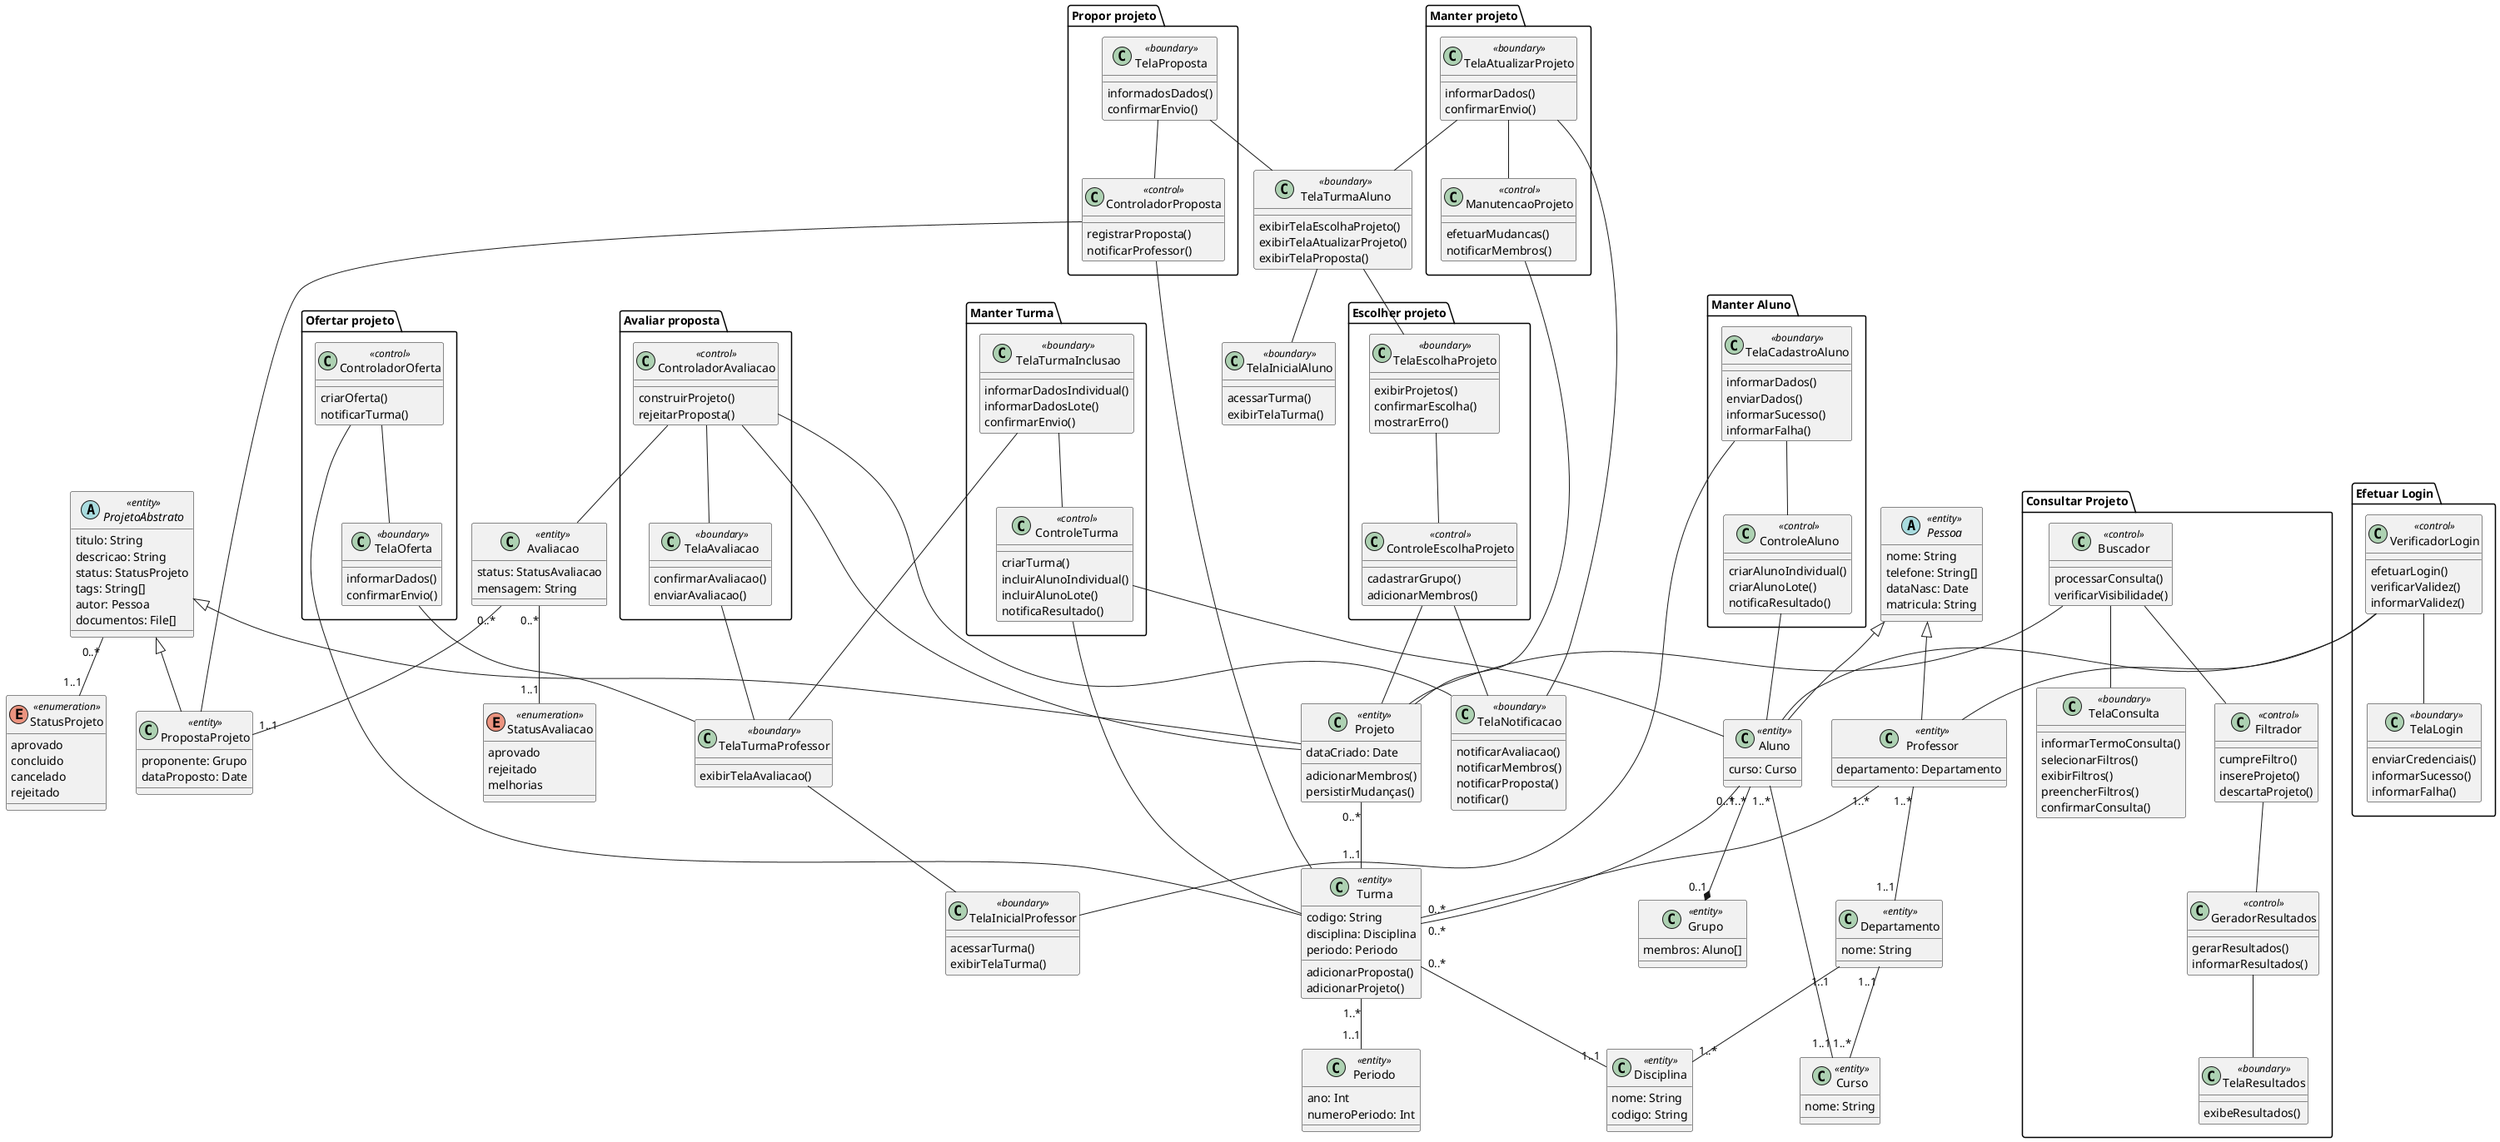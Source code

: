 @startuml
abstract class Pessoa <<entity>> {
  nome: String
  telefone: String[]
  dataNasc: Date
  matricula: String
}

class Departamento <<entity>> {
  nome: String
}

class Disciplina <<entity>> {
  nome: String
  codigo: String
}

class Curso <<entity>> {
  nome: String
}

class Professor <<entity>> {
  departamento: Departamento
}

class Aluno <<entity>> {
  curso: Curso
}

class Grupo <<entity>> {
  membros: Aluno[]
}

enum StatusProjeto <<enumeration>> {
  aprovado
  concluido
  cancelado
  rejeitado
}

abstract class ProjetoAbstrato <<entity>> {
  titulo: String
  descricao: String
  status: StatusProjeto
  tags: String[]
  autor: Pessoa
  documentos: File[]
}

class Projeto <<entity>> {
  dataCriado: Date
  adicionarMembros()
  persistirMudanças()
}

class Turma <<entity>> {
  codigo: String
  disciplina: Disciplina
  periodo: Periodo
  adicionarProposta()
  adicionarProjeto()
}

class Periodo <<entity>> {
  ano: Int
  numeroPeriodo: Int
}

class PropostaProjeto <<entity>> {
  proponente: Grupo
  dataProposto: Date
}

class Avaliacao <<entity>> {
  status: StatusAvaliacao
  mensagem: String
}

enum StatusAvaliacao <<enumeration>> {
  aprovado
  rejeitado
  melhorias
}

Avaliacao "0..*" -- "1..1" StatusAvaliacao
Avaliacao "0..*" -- "1..1" PropostaProjeto

Pessoa <|-- Professor
Pessoa <|-- Aluno

Aluno "1..*" --* "0..1" Grupo 
Aluno "0..*" -- "0..*" Turma
Aluno "1..*" -- "1..1" Curso

Professor "1..*" -- "1..1" Departamento
Professor "1..*" -- "0..*" Turma

Departamento "1..1" -- "1..*" Disciplina
Departamento "1..1" -- "1..*" Curso

Turma "1..*" -- "1..1" Periodo
Turma "0..*" -- "1..1" Disciplina

ProjetoAbstrato <|-- Projeto
ProjetoAbstrato <|-- PropostaProjeto

ProjetoAbstrato "0..*" -- "1..1" StatusProjeto
Projeto "0..*" -- "1..1" Turma

class TelaNotificacao <<boundary>> {
  notificarAvaliacao()
  notificarMembros()
  notificarProposta()
  notificar()
}

class TelaInicialAluno <<boundary>> {
  acessarTurma()
  exibirTelaTurma()
}

class TelaInicialProfessor <<boundary>> {
  acessarTurma()
  exibirTelaTurma()
}

class TelaTurmaAluno <<boundary>> {
  exibirTelaEscolhaProjeto()
  exibirTelaAtualizarProjeto()
  exibirTelaProposta()
}

class TelaTurmaProfessor <<boundary>> {
  exibirTelaAvaliacao()
}

TelaTurmaAluno -- TelaInicialAluno
TelaTurmaProfessor -- TelaInicialProfessor

package "Escolher projeto" {
  class TelaEscolhaProjeto <<boundary>> {
    exibirProjetos()
    confirmarEscolha()
    mostrarErro()
  }

  class ControleEscolhaProjeto <<control>> {
    cadastrarGrupo()
    adicionarMembros()
  }

  TelaTurmaAluno -- TelaEscolhaProjeto
  TelaEscolhaProjeto -- ControleEscolhaProjeto
  ControleEscolhaProjeto -- TelaNotificacao
  ControleEscolhaProjeto -- Projeto
}

package "Propor projeto" {
  class TelaProposta <<boundary>> {
    informadosDados()
    confirmarEnvio()
  }

  class ControladorProposta <<control>> {
    registrarProposta()
    notificarProfessor()
  }

  TelaProposta -- TelaTurmaAluno
  TelaProposta -- ControladorProposta
  ControladorProposta -- PropostaProjeto
  ControladorProposta -- Turma
}

package "Manter projeto" {
  class TelaAtualizarProjeto <<boundary>> {
    informarDados()
    confirmarEnvio()
  }

  class ManutencaoProjeto <<control>> {
    efetuarMudancas()
    notificarMembros()
  }

  ManutencaoProjeto -- Projeto
  TelaAtualizarProjeto -- ManutencaoProjeto
  TelaAtualizarProjeto -- TelaNotificacao
  TelaAtualizarProjeto -- TelaTurmaAluno
}

package "Avaliar proposta" {
  class TelaAvaliacao <<boundary>> {
    confirmarAvaliacao()
    enviarAvaliacao()
  }

  class ControladorAvaliacao <<control>> {
    construirProjeto()
    rejeitarProposta()
  }

  TelaAvaliacao -- TelaTurmaProfessor
  ControladorAvaliacao -- TelaAvaliacao
  ControladorAvaliacao -- Projeto
  ControladorAvaliacao -- Avaliacao
  ControladorAvaliacao -- TelaNotificacao
}

package "Ofertar projeto" {
  class TelaOferta <<boundary>> {
    informarDados()
    confirmarEnvio()
  }
  
  class ControladorOferta <<control>> {
    criarOferta()
    notificarTurma()
  }

  TelaOferta -- TelaTurmaProfessor
  ControladorOferta -- TelaOferta
  ControladorOferta -- Turma
}

package "Manter Aluno" {
  class TelaCadastroAluno <<boundary>> {
    informarDados()
    enviarDados()
    informarSucesso()
    informarFalha()
  }
  class ControleAluno <<control>> {
    criarAlunoIndividual()
    criarAlunoLote()
    notificaResultado()
  }

  TelaCadastroAluno -- ControleAluno
  TelaCadastroAluno -- TelaInicialProfessor
  ControleAluno -- Aluno
}

package "Manter Turma" {
  class TelaTurmaInclusao <<boundary>> {
    informarDadosIndividual()
    informarDadosLote()
    confirmarEnvio()
  }
  class ControleTurma <<control>> {
    criarTurma()
    incluirAlunoIndividual()
    incluirAlunoLote()
    notificaResultado()
  }

  TelaTurmaInclusao -- ControleTurma
  TelaTurmaInclusao -- TelaTurmaProfessor
  ControleTurma -- Aluno
  ControleTurma -- Turma
}

package "Consultar Projeto" {
  class TelaConsulta <<boundary>> {
    informarTermoConsulta()
    selecionarFiltros()
    exibirFiltros()
    preencherFiltros()
    confirmarConsulta()
  }
  class TelaResultados <<boundary>> {
    exibeResultados()
  }
  class Buscador <<control>> {
    processarConsulta()
    verificarVisibilidade()
  }

  class Filtrador <<control>> {
    cumpreFiltro()
    insereProjeto()
    descartaProjeto()
  }

  class GeradorResultados <<control>> {
    gerarResultados()
    informarResultados()
  }

  Buscador -- Filtrador
  Filtrador -- GeradorResultados
  Buscador -- TelaConsulta
  Buscador -- Projeto
  GeradorResultados -- TelaResultados
}

package "Efetuar Login" {
  class TelaLogin <<boundary>> {
    enviarCredenciais()
    informarSucesso()
    informarFalha()
  }

  class VerificadorLogin <<control>> {
    efetuarLogin()
    verificarValidez()
    informarValidez()
  }

  VerificadorLogin -- TelaLogin
  VerificadorLogin -- Aluno
  VerificadorLogin -- Professor
}

@enduml
